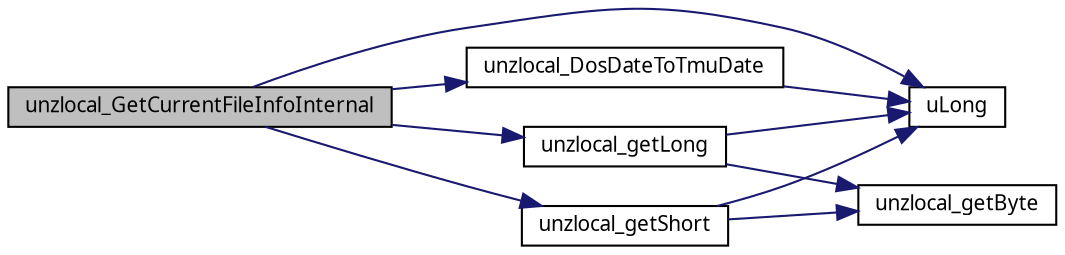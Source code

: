 digraph G
{
  edge [fontname="FreeSans.ttf",fontsize="10",labelfontname="FreeSans.ttf",labelfontsize="10"];
  node [fontname="FreeSans.ttf",fontsize="10",shape=record];
  rankdir=LR;
  Node1 [label="unzlocal_GetCurrentFileInfoInternal",height=0.2,width=0.4,color="black", fillcolor="grey75", style="filled" fontcolor="black"];
  Node1 -> Node2 [color="midnightblue",fontsize="10",style="solid",fontname="FreeSans.ttf"];
  Node2 [label="uLong",height=0.2,width=0.4,color="black", fillcolor="white", style="filled",URL="$ioapi_8h.html#a50e9e9d5c30e481de822ad68fe537986"];
  Node1 -> Node3 [color="midnightblue",fontsize="10",style="solid",fontname="FreeSans.ttf"];
  Node3 [label="unzlocal_DosDateToTmuDate",height=0.2,width=0.4,color="black", fillcolor="white", style="filled",URL="$unzip_8c.html#aef5be704f689c792449ab4a95846e9cb"];
  Node3 -> Node2 [color="midnightblue",fontsize="10",style="solid",fontname="FreeSans.ttf"];
  Node1 -> Node4 [color="midnightblue",fontsize="10",style="solid",fontname="FreeSans.ttf"];
  Node4 [label="unzlocal_getLong",height=0.2,width=0.4,color="black", fillcolor="white", style="filled",URL="$unzip_8c.html#ad740080523b619b0894978d00da8643e"];
  Node4 -> Node2 [color="midnightblue",fontsize="10",style="solid",fontname="FreeSans.ttf"];
  Node4 -> Node5 [color="midnightblue",fontsize="10",style="solid",fontname="FreeSans.ttf"];
  Node5 [label="unzlocal_getByte",height=0.2,width=0.4,color="black", fillcolor="white", style="filled",URL="$unzip_8c.html#a224066d88f092158ee3695c40a1f6c39"];
  Node1 -> Node6 [color="midnightblue",fontsize="10",style="solid",fontname="FreeSans.ttf"];
  Node6 [label="unzlocal_getShort",height=0.2,width=0.4,color="black", fillcolor="white", style="filled",URL="$unzip_8c.html#ab98398d33871b77b25d86b1e0d0d8322"];
  Node6 -> Node2 [color="midnightblue",fontsize="10",style="solid",fontname="FreeSans.ttf"];
  Node6 -> Node5 [color="midnightblue",fontsize="10",style="solid",fontname="FreeSans.ttf"];
}
